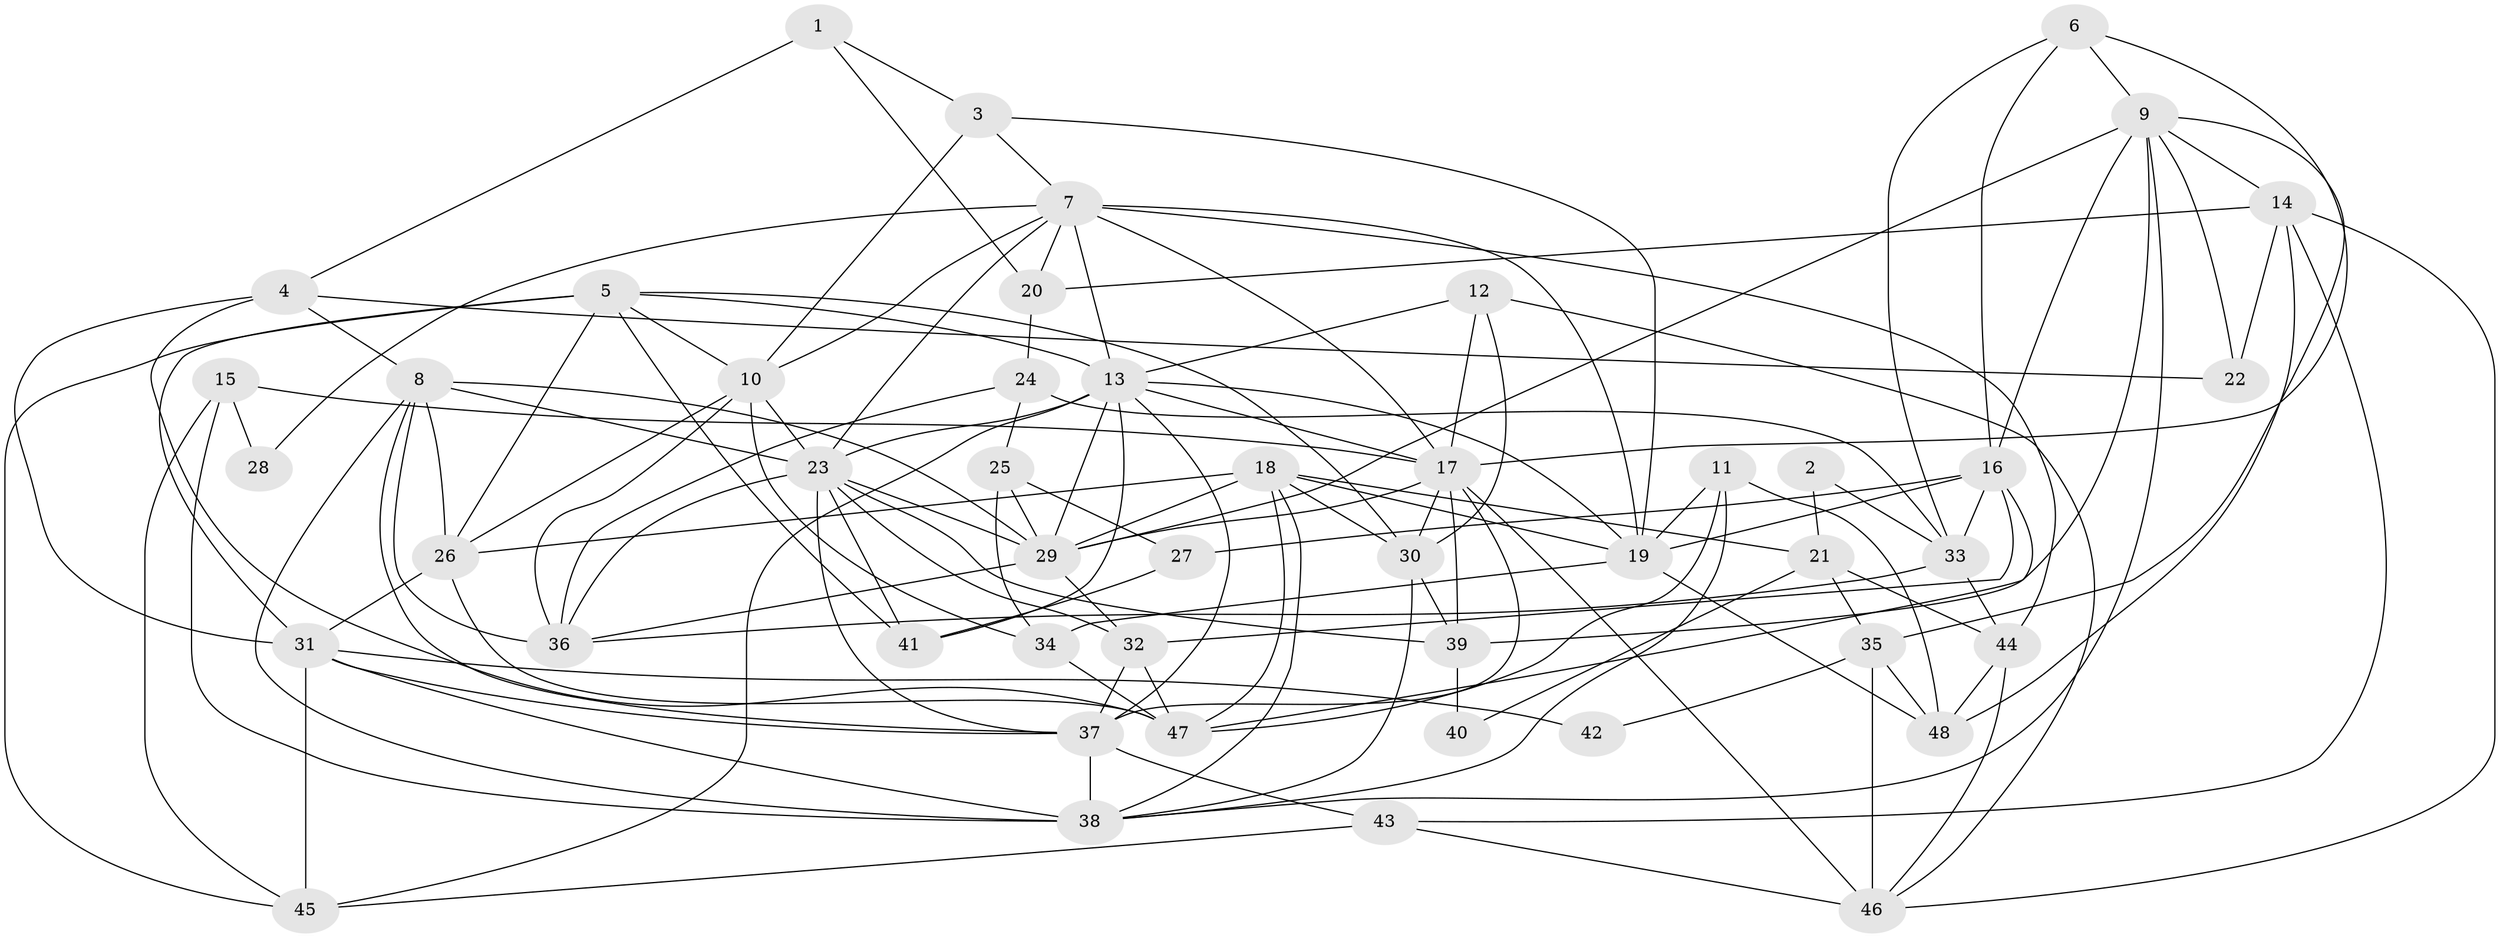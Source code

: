 // original degree distribution, {4: 0.25, 6: 0.13541666666666666, 5: 0.13541666666666666, 3: 0.28125, 2: 0.14583333333333334, 7: 0.041666666666666664, 8: 0.010416666666666666}
// Generated by graph-tools (version 1.1) at 2025/37/03/04/25 23:37:08]
// undirected, 48 vertices, 133 edges
graph export_dot {
  node [color=gray90,style=filled];
  1;
  2;
  3;
  4;
  5;
  6;
  7;
  8;
  9;
  10;
  11;
  12;
  13;
  14;
  15;
  16;
  17;
  18;
  19;
  20;
  21;
  22;
  23;
  24;
  25;
  26;
  27;
  28;
  29;
  30;
  31;
  32;
  33;
  34;
  35;
  36;
  37;
  38;
  39;
  40;
  41;
  42;
  43;
  44;
  45;
  46;
  47;
  48;
  1 -- 3 [weight=1.0];
  1 -- 4 [weight=1.0];
  1 -- 20 [weight=1.0];
  2 -- 21 [weight=1.0];
  2 -- 33 [weight=1.0];
  3 -- 7 [weight=1.0];
  3 -- 10 [weight=1.0];
  3 -- 19 [weight=1.0];
  4 -- 8 [weight=1.0];
  4 -- 22 [weight=1.0];
  4 -- 31 [weight=1.0];
  4 -- 47 [weight=1.0];
  5 -- 10 [weight=1.0];
  5 -- 13 [weight=1.0];
  5 -- 26 [weight=1.0];
  5 -- 30 [weight=1.0];
  5 -- 31 [weight=1.0];
  5 -- 41 [weight=1.0];
  5 -- 45 [weight=1.0];
  6 -- 9 [weight=1.0];
  6 -- 16 [weight=1.0];
  6 -- 17 [weight=1.0];
  6 -- 33 [weight=1.0];
  7 -- 10 [weight=1.0];
  7 -- 13 [weight=1.0];
  7 -- 17 [weight=1.0];
  7 -- 19 [weight=2.0];
  7 -- 20 [weight=1.0];
  7 -- 23 [weight=1.0];
  7 -- 28 [weight=1.0];
  7 -- 44 [weight=1.0];
  8 -- 23 [weight=1.0];
  8 -- 26 [weight=1.0];
  8 -- 29 [weight=1.0];
  8 -- 36 [weight=2.0];
  8 -- 37 [weight=1.0];
  8 -- 38 [weight=1.0];
  9 -- 14 [weight=1.0];
  9 -- 16 [weight=1.0];
  9 -- 22 [weight=1.0];
  9 -- 29 [weight=1.0];
  9 -- 35 [weight=1.0];
  9 -- 38 [weight=1.0];
  9 -- 39 [weight=1.0];
  10 -- 23 [weight=1.0];
  10 -- 26 [weight=1.0];
  10 -- 34 [weight=1.0];
  10 -- 36 [weight=1.0];
  11 -- 19 [weight=1.0];
  11 -- 38 [weight=1.0];
  11 -- 47 [weight=1.0];
  11 -- 48 [weight=1.0];
  12 -- 13 [weight=1.0];
  12 -- 17 [weight=1.0];
  12 -- 30 [weight=1.0];
  12 -- 46 [weight=1.0];
  13 -- 17 [weight=1.0];
  13 -- 19 [weight=1.0];
  13 -- 23 [weight=1.0];
  13 -- 29 [weight=1.0];
  13 -- 37 [weight=1.0];
  13 -- 41 [weight=1.0];
  13 -- 45 [weight=1.0];
  14 -- 20 [weight=1.0];
  14 -- 22 [weight=1.0];
  14 -- 43 [weight=1.0];
  14 -- 46 [weight=1.0];
  14 -- 48 [weight=1.0];
  15 -- 17 [weight=2.0];
  15 -- 28 [weight=1.0];
  15 -- 38 [weight=2.0];
  15 -- 45 [weight=1.0];
  16 -- 19 [weight=1.0];
  16 -- 27 [weight=1.0];
  16 -- 32 [weight=1.0];
  16 -- 33 [weight=1.0];
  16 -- 47 [weight=1.0];
  17 -- 29 [weight=1.0];
  17 -- 30 [weight=1.0];
  17 -- 37 [weight=1.0];
  17 -- 39 [weight=1.0];
  17 -- 46 [weight=2.0];
  18 -- 19 [weight=1.0];
  18 -- 21 [weight=1.0];
  18 -- 26 [weight=1.0];
  18 -- 29 [weight=1.0];
  18 -- 30 [weight=1.0];
  18 -- 38 [weight=1.0];
  18 -- 47 [weight=1.0];
  19 -- 34 [weight=2.0];
  19 -- 48 [weight=1.0];
  20 -- 24 [weight=1.0];
  21 -- 35 [weight=1.0];
  21 -- 40 [weight=1.0];
  21 -- 44 [weight=1.0];
  23 -- 29 [weight=1.0];
  23 -- 32 [weight=1.0];
  23 -- 36 [weight=1.0];
  23 -- 37 [weight=1.0];
  23 -- 39 [weight=1.0];
  23 -- 41 [weight=1.0];
  24 -- 25 [weight=1.0];
  24 -- 33 [weight=1.0];
  24 -- 36 [weight=1.0];
  25 -- 27 [weight=1.0];
  25 -- 29 [weight=1.0];
  25 -- 34 [weight=1.0];
  26 -- 31 [weight=1.0];
  26 -- 47 [weight=1.0];
  27 -- 41 [weight=1.0];
  29 -- 32 [weight=1.0];
  29 -- 36 [weight=1.0];
  30 -- 38 [weight=1.0];
  30 -- 39 [weight=1.0];
  31 -- 37 [weight=1.0];
  31 -- 38 [weight=1.0];
  31 -- 42 [weight=1.0];
  31 -- 45 [weight=1.0];
  32 -- 37 [weight=1.0];
  32 -- 47 [weight=1.0];
  33 -- 36 [weight=1.0];
  33 -- 44 [weight=1.0];
  34 -- 47 [weight=1.0];
  35 -- 42 [weight=1.0];
  35 -- 46 [weight=2.0];
  35 -- 48 [weight=1.0];
  37 -- 38 [weight=1.0];
  37 -- 43 [weight=1.0];
  39 -- 40 [weight=1.0];
  43 -- 45 [weight=1.0];
  43 -- 46 [weight=1.0];
  44 -- 46 [weight=1.0];
  44 -- 48 [weight=1.0];
}
